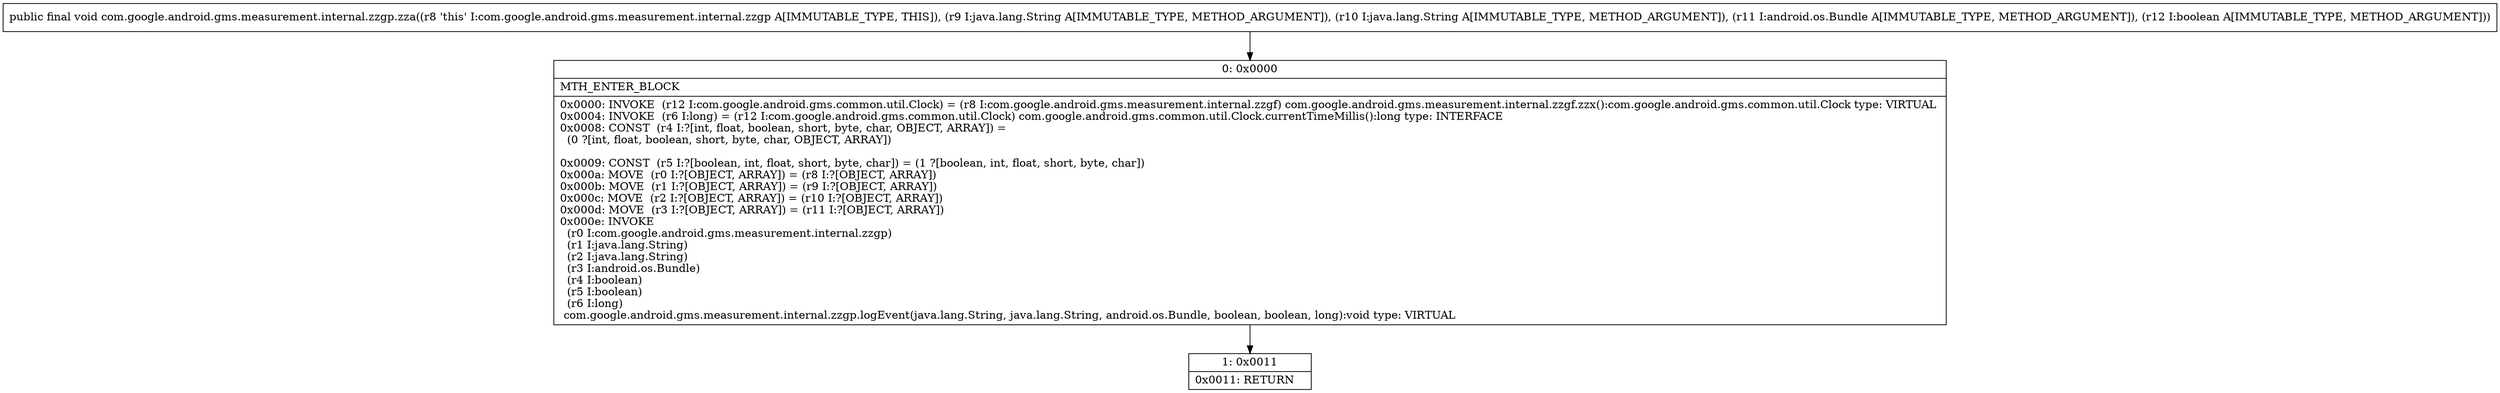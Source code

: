 digraph "CFG forcom.google.android.gms.measurement.internal.zzgp.zza(Ljava\/lang\/String;Ljava\/lang\/String;Landroid\/os\/Bundle;Z)V" {
Node_0 [shape=record,label="{0\:\ 0x0000|MTH_ENTER_BLOCK\l|0x0000: INVOKE  (r12 I:com.google.android.gms.common.util.Clock) = (r8 I:com.google.android.gms.measurement.internal.zzgf) com.google.android.gms.measurement.internal.zzgf.zzx():com.google.android.gms.common.util.Clock type: VIRTUAL \l0x0004: INVOKE  (r6 I:long) = (r12 I:com.google.android.gms.common.util.Clock) com.google.android.gms.common.util.Clock.currentTimeMillis():long type: INTERFACE \l0x0008: CONST  (r4 I:?[int, float, boolean, short, byte, char, OBJECT, ARRAY]) = \l  (0 ?[int, float, boolean, short, byte, char, OBJECT, ARRAY])\l \l0x0009: CONST  (r5 I:?[boolean, int, float, short, byte, char]) = (1 ?[boolean, int, float, short, byte, char]) \l0x000a: MOVE  (r0 I:?[OBJECT, ARRAY]) = (r8 I:?[OBJECT, ARRAY]) \l0x000b: MOVE  (r1 I:?[OBJECT, ARRAY]) = (r9 I:?[OBJECT, ARRAY]) \l0x000c: MOVE  (r2 I:?[OBJECT, ARRAY]) = (r10 I:?[OBJECT, ARRAY]) \l0x000d: MOVE  (r3 I:?[OBJECT, ARRAY]) = (r11 I:?[OBJECT, ARRAY]) \l0x000e: INVOKE  \l  (r0 I:com.google.android.gms.measurement.internal.zzgp)\l  (r1 I:java.lang.String)\l  (r2 I:java.lang.String)\l  (r3 I:android.os.Bundle)\l  (r4 I:boolean)\l  (r5 I:boolean)\l  (r6 I:long)\l com.google.android.gms.measurement.internal.zzgp.logEvent(java.lang.String, java.lang.String, android.os.Bundle, boolean, boolean, long):void type: VIRTUAL \l}"];
Node_1 [shape=record,label="{1\:\ 0x0011|0x0011: RETURN   \l}"];
MethodNode[shape=record,label="{public final void com.google.android.gms.measurement.internal.zzgp.zza((r8 'this' I:com.google.android.gms.measurement.internal.zzgp A[IMMUTABLE_TYPE, THIS]), (r9 I:java.lang.String A[IMMUTABLE_TYPE, METHOD_ARGUMENT]), (r10 I:java.lang.String A[IMMUTABLE_TYPE, METHOD_ARGUMENT]), (r11 I:android.os.Bundle A[IMMUTABLE_TYPE, METHOD_ARGUMENT]), (r12 I:boolean A[IMMUTABLE_TYPE, METHOD_ARGUMENT])) }"];
MethodNode -> Node_0;
Node_0 -> Node_1;
}

